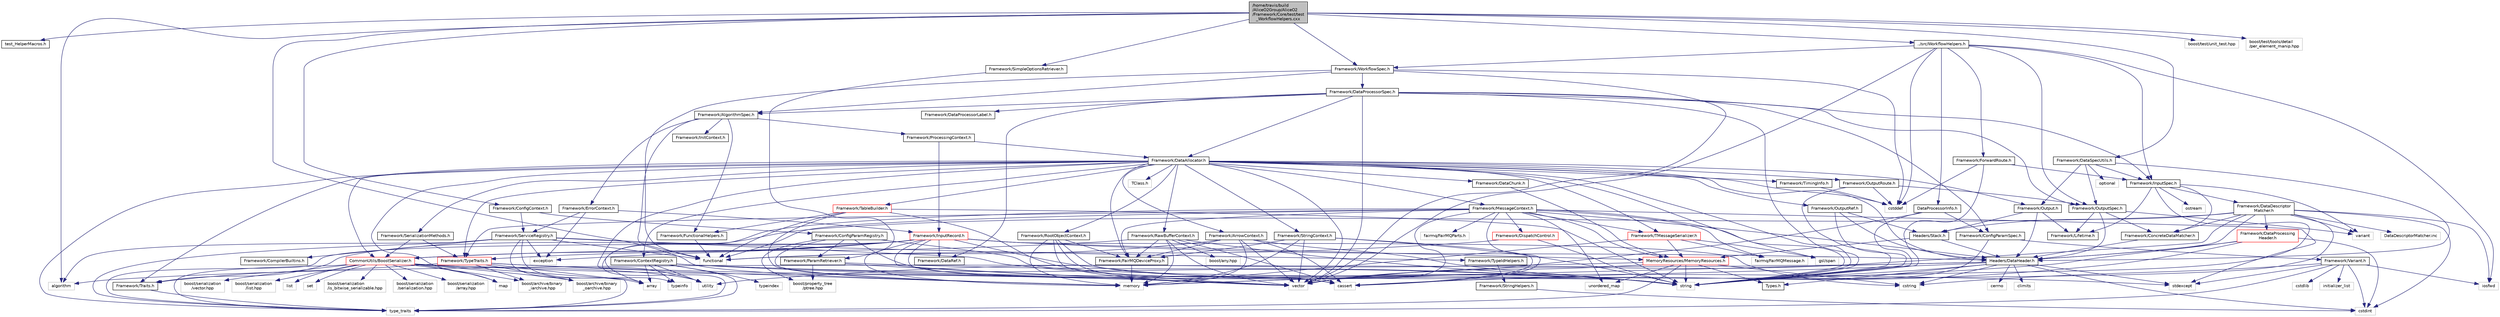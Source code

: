 digraph "/home/travis/build/AliceO2Group/AliceO2/Framework/Core/test/test_WorkflowHelpers.cxx"
{
 // INTERACTIVE_SVG=YES
  bgcolor="transparent";
  edge [fontname="Helvetica",fontsize="10",labelfontname="Helvetica",labelfontsize="10"];
  node [fontname="Helvetica",fontsize="10",shape=record];
  Node0 [label="/home/travis/build\l/AliceO2Group/AliceO2\l/Framework/Core/test/test\l_WorkflowHelpers.cxx",height=0.2,width=0.4,color="black", fillcolor="grey75", style="filled", fontcolor="black"];
  Node0 -> Node1 [color="midnightblue",fontsize="10",style="solid",fontname="Helvetica"];
  Node1 [label="test_HelperMacros.h",height=0.2,width=0.4,color="black",URL="$d1/dee/test__HelperMacros_8h.html"];
  Node0 -> Node2 [color="midnightblue",fontsize="10",style="solid",fontname="Helvetica"];
  Node2 [label="Framework/ConfigContext.h",height=0.2,width=0.4,color="black",URL="$d7/d2e/ConfigContext_8h.html"];
  Node2 -> Node3 [color="midnightblue",fontsize="10",style="solid",fontname="Helvetica"];
  Node3 [label="Framework/ConfigParamRegistry.h",height=0.2,width=0.4,color="black",URL="$de/dc6/ConfigParamRegistry_8h.html"];
  Node3 -> Node4 [color="midnightblue",fontsize="10",style="solid",fontname="Helvetica"];
  Node4 [label="Framework/ParamRetriever.h",height=0.2,width=0.4,color="black",URL="$df/d72/ParamRetriever_8h.html"];
  Node4 -> Node5 [color="midnightblue",fontsize="10",style="solid",fontname="Helvetica"];
  Node5 [label="boost/property_tree\l/ptree.hpp",height=0.2,width=0.4,color="grey75"];
  Node4 -> Node6 [color="midnightblue",fontsize="10",style="solid",fontname="Helvetica"];
  Node6 [label="string",height=0.2,width=0.4,color="grey75"];
  Node4 -> Node7 [color="midnightblue",fontsize="10",style="solid",fontname="Helvetica"];
  Node7 [label="vector",height=0.2,width=0.4,color="grey75"];
  Node3 -> Node5 [color="midnightblue",fontsize="10",style="solid",fontname="Helvetica"];
  Node3 -> Node8 [color="midnightblue",fontsize="10",style="solid",fontname="Helvetica"];
  Node8 [label="memory",height=0.2,width=0.4,color="grey75"];
  Node3 -> Node6 [color="midnightblue",fontsize="10",style="solid",fontname="Helvetica"];
  Node3 -> Node9 [color="midnightblue",fontsize="10",style="solid",fontname="Helvetica"];
  Node9 [label="cassert",height=0.2,width=0.4,color="grey75"];
  Node2 -> Node10 [color="midnightblue",fontsize="10",style="solid",fontname="Helvetica"];
  Node10 [label="Framework/ServiceRegistry.h",height=0.2,width=0.4,color="black",URL="$d8/d17/ServiceRegistry_8h.html"];
  Node10 -> Node11 [color="midnightblue",fontsize="10",style="solid",fontname="Helvetica"];
  Node11 [label="Framework/CompilerBuiltins.h",height=0.2,width=0.4,color="black",URL="$d9/de8/CompilerBuiltins_8h.html"];
  Node10 -> Node12 [color="midnightblue",fontsize="10",style="solid",fontname="Helvetica"];
  Node12 [label="Framework/TypeIdHelpers.h",height=0.2,width=0.4,color="black",URL="$d2/d9a/TypeIdHelpers_8h.html"];
  Node12 -> Node13 [color="midnightblue",fontsize="10",style="solid",fontname="Helvetica"];
  Node13 [label="Framework/StringHelpers.h",height=0.2,width=0.4,color="black",URL="$db/dff/StringHelpers_8h.html"];
  Node13 -> Node14 [color="midnightblue",fontsize="10",style="solid",fontname="Helvetica"];
  Node14 [label="cstdint",height=0.2,width=0.4,color="grey75"];
  Node10 -> Node15 [color="midnightblue",fontsize="10",style="solid",fontname="Helvetica"];
  Node15 [label="algorithm",height=0.2,width=0.4,color="grey75"];
  Node10 -> Node16 [color="midnightblue",fontsize="10",style="solid",fontname="Helvetica"];
  Node16 [label="array",height=0.2,width=0.4,color="grey75"];
  Node10 -> Node17 [color="midnightblue",fontsize="10",style="solid",fontname="Helvetica"];
  Node17 [label="exception",height=0.2,width=0.4,color="grey75"];
  Node10 -> Node18 [color="midnightblue",fontsize="10",style="solid",fontname="Helvetica"];
  Node18 [label="functional",height=0.2,width=0.4,color="grey75"];
  Node10 -> Node6 [color="midnightblue",fontsize="10",style="solid",fontname="Helvetica"];
  Node10 -> Node19 [color="midnightblue",fontsize="10",style="solid",fontname="Helvetica"];
  Node19 [label="type_traits",height=0.2,width=0.4,color="grey75"];
  Node10 -> Node20 [color="midnightblue",fontsize="10",style="solid",fontname="Helvetica"];
  Node20 [label="typeinfo",height=0.2,width=0.4,color="grey75"];
  Node0 -> Node21 [color="midnightblue",fontsize="10",style="solid",fontname="Helvetica"];
  Node21 [label="Framework/WorkflowSpec.h",height=0.2,width=0.4,color="black",URL="$df/da1/WorkflowSpec_8h.html"];
  Node21 -> Node22 [color="midnightblue",fontsize="10",style="solid",fontname="Helvetica"];
  Node22 [label="Framework/DataProcessorSpec.h",height=0.2,width=0.4,color="black",URL="$d0/df4/DataProcessorSpec_8h.html"];
  Node22 -> Node23 [color="midnightblue",fontsize="10",style="solid",fontname="Helvetica"];
  Node23 [label="Framework/AlgorithmSpec.h",height=0.2,width=0.4,color="black",URL="$d0/d14/AlgorithmSpec_8h.html"];
  Node23 -> Node24 [color="midnightblue",fontsize="10",style="solid",fontname="Helvetica"];
  Node24 [label="Framework/ProcessingContext.h",height=0.2,width=0.4,color="black",URL="$de/d6a/ProcessingContext_8h.html"];
  Node24 -> Node25 [color="midnightblue",fontsize="10",style="solid",fontname="Helvetica"];
  Node25 [label="Framework/InputRecord.h",height=0.2,width=0.4,color="red",URL="$d6/d5c/InputRecord_8h.html"];
  Node25 -> Node26 [color="midnightblue",fontsize="10",style="solid",fontname="Helvetica"];
  Node26 [label="Framework/DataRef.h",height=0.2,width=0.4,color="black",URL="$d5/dfb/DataRef_8h.html"];
  Node25 -> Node51 [color="midnightblue",fontsize="10",style="solid",fontname="Helvetica"];
  Node51 [label="Framework/TypeTraits.h",height=0.2,width=0.4,color="red",URL="$d0/d95/TypeTraits_8h.html"];
  Node51 -> Node19 [color="midnightblue",fontsize="10",style="solid",fontname="Helvetica"];
  Node51 -> Node7 [color="midnightblue",fontsize="10",style="solid",fontname="Helvetica"];
  Node51 -> Node8 [color="midnightblue",fontsize="10",style="solid",fontname="Helvetica"];
  Node51 -> Node52 [color="midnightblue",fontsize="10",style="solid",fontname="Helvetica"];
  Node52 [label="Framework/Traits.h",height=0.2,width=0.4,color="black",URL="$db/d31/Traits_8h.html"];
  Node52 -> Node19 [color="midnightblue",fontsize="10",style="solid",fontname="Helvetica"];
  Node51 -> Node53 [color="midnightblue",fontsize="10",style="solid",fontname="Helvetica"];
  Node53 [label="boost/archive/binary\l_iarchive.hpp",height=0.2,width=0.4,color="grey75"];
  Node51 -> Node54 [color="midnightblue",fontsize="10",style="solid",fontname="Helvetica"];
  Node54 [label="boost/archive/binary\l_oarchive.hpp",height=0.2,width=0.4,color="grey75"];
  Node25 -> Node52 [color="midnightblue",fontsize="10",style="solid",fontname="Helvetica"];
  Node25 -> Node37 [color="midnightblue",fontsize="10",style="solid",fontname="Helvetica"];
  Node37 [label="MemoryResources/MemoryResources.h",height=0.2,width=0.4,color="red",URL="$dc/d03/MemoryResources_8h.html"];
  Node37 -> Node42 [color="midnightblue",fontsize="10",style="solid",fontname="Helvetica"];
  Node42 [label="cstring",height=0.2,width=0.4,color="grey75"];
  Node37 -> Node6 [color="midnightblue",fontsize="10",style="solid",fontname="Helvetica"];
  Node37 -> Node19 [color="midnightblue",fontsize="10",style="solid",fontname="Helvetica"];
  Node37 -> Node43 [color="midnightblue",fontsize="10",style="solid",fontname="Helvetica"];
  Node43 [label="utility",height=0.2,width=0.4,color="grey75"];
  Node37 -> Node7 [color="midnightblue",fontsize="10",style="solid",fontname="Helvetica"];
  Node37 -> Node44 [color="midnightblue",fontsize="10",style="solid",fontname="Helvetica"];
  Node44 [label="unordered_map",height=0.2,width=0.4,color="grey75"];
  Node37 -> Node49 [color="midnightblue",fontsize="10",style="solid",fontname="Helvetica"];
  Node49 [label="Types.h",height=0.2,width=0.4,color="black",URL="$d7/df8/Types_8h.html"];
  Node25 -> Node68 [color="midnightblue",fontsize="10",style="solid",fontname="Helvetica"];
  Node68 [label="Headers/DataHeader.h",height=0.2,width=0.4,color="black",URL="$dc/dcd/DataHeader_8h.html"];
  Node68 -> Node14 [color="midnightblue",fontsize="10",style="solid",fontname="Helvetica"];
  Node68 -> Node8 [color="midnightblue",fontsize="10",style="solid",fontname="Helvetica"];
  Node68 -> Node9 [color="midnightblue",fontsize="10",style="solid",fontname="Helvetica"];
  Node68 -> Node42 [color="midnightblue",fontsize="10",style="solid",fontname="Helvetica"];
  Node68 -> Node15 [color="midnightblue",fontsize="10",style="solid",fontname="Helvetica"];
  Node68 -> Node69 [color="midnightblue",fontsize="10",style="solid",fontname="Helvetica"];
  Node69 [label="stdexcept",height=0.2,width=0.4,color="grey75"];
  Node68 -> Node6 [color="midnightblue",fontsize="10",style="solid",fontname="Helvetica"];
  Node68 -> Node70 [color="midnightblue",fontsize="10",style="solid",fontname="Helvetica"];
  Node70 [label="climits",height=0.2,width=0.4,color="grey75"];
  Node68 -> Node49 [color="midnightblue",fontsize="10",style="solid",fontname="Helvetica"];
  Node68 -> Node71 [color="midnightblue",fontsize="10",style="solid",fontname="Helvetica"];
  Node71 [label="cerrno",height=0.2,width=0.4,color="grey75"];
  Node25 -> Node56 [color="midnightblue",fontsize="10",style="solid",fontname="Helvetica"];
  Node56 [label="CommonUtils/BoostSerializer.h",height=0.2,width=0.4,color="red",URL="$d7/d91/BoostSerializer_8h.html",tooltip="Templatised boost serializer/deserializer for containers and base types. "];
  Node56 -> Node43 [color="midnightblue",fontsize="10",style="solid",fontname="Helvetica"];
  Node56 -> Node19 [color="midnightblue",fontsize="10",style="solid",fontname="Helvetica"];
  Node56 -> Node16 [color="midnightblue",fontsize="10",style="solid",fontname="Helvetica"];
  Node56 -> Node7 [color="midnightblue",fontsize="10",style="solid",fontname="Helvetica"];
  Node56 -> Node57 [color="midnightblue",fontsize="10",style="solid",fontname="Helvetica"];
  Node57 [label="list",height=0.2,width=0.4,color="grey75"];
  Node56 -> Node58 [color="midnightblue",fontsize="10",style="solid",fontname="Helvetica"];
  Node58 [label="map",height=0.2,width=0.4,color="grey75"];
  Node56 -> Node59 [color="midnightblue",fontsize="10",style="solid",fontname="Helvetica"];
  Node59 [label="set",height=0.2,width=0.4,color="grey75"];
  Node56 -> Node53 [color="midnightblue",fontsize="10",style="solid",fontname="Helvetica"];
  Node56 -> Node54 [color="midnightblue",fontsize="10",style="solid",fontname="Helvetica"];
  Node56 -> Node60 [color="midnightblue",fontsize="10",style="solid",fontname="Helvetica"];
  Node60 [label="boost/serialization\l/is_bitwise_serializable.hpp",height=0.2,width=0.4,color="grey75"];
  Node56 -> Node61 [color="midnightblue",fontsize="10",style="solid",fontname="Helvetica"];
  Node61 [label="boost/serialization\l/serialization.hpp",height=0.2,width=0.4,color="grey75"];
  Node56 -> Node62 [color="midnightblue",fontsize="10",style="solid",fontname="Helvetica"];
  Node62 [label="boost/serialization\l/array.hpp",height=0.2,width=0.4,color="grey75"];
  Node56 -> Node63 [color="midnightblue",fontsize="10",style="solid",fontname="Helvetica"];
  Node63 [label="boost/serialization\l/vector.hpp",height=0.2,width=0.4,color="grey75"];
  Node56 -> Node64 [color="midnightblue",fontsize="10",style="solid",fontname="Helvetica"];
  Node64 [label="boost/serialization\l/list.hpp",height=0.2,width=0.4,color="grey75"];
  Node25 -> Node6 [color="midnightblue",fontsize="10",style="solid",fontname="Helvetica"];
  Node25 -> Node7 [color="midnightblue",fontsize="10",style="solid",fontname="Helvetica"];
  Node25 -> Node42 [color="midnightblue",fontsize="10",style="solid",fontname="Helvetica"];
  Node25 -> Node9 [color="midnightblue",fontsize="10",style="solid",fontname="Helvetica"];
  Node25 -> Node17 [color="midnightblue",fontsize="10",style="solid",fontname="Helvetica"];
  Node25 -> Node8 [color="midnightblue",fontsize="10",style="solid",fontname="Helvetica"];
  Node25 -> Node19 [color="midnightblue",fontsize="10",style="solid",fontname="Helvetica"];
  Node24 -> Node92 [color="midnightblue",fontsize="10",style="solid",fontname="Helvetica"];
  Node92 [label="Framework/DataAllocator.h",height=0.2,width=0.4,color="black",URL="$d1/d28/DataAllocator_8h.html"];
  Node92 -> Node93 [color="midnightblue",fontsize="10",style="solid",fontname="Helvetica"];
  Node93 [label="Framework/ContextRegistry.h",height=0.2,width=0.4,color="black",URL="$df/d2f/ContextRegistry_8h.html"];
  Node93 -> Node20 [color="midnightblue",fontsize="10",style="solid",fontname="Helvetica"];
  Node93 -> Node94 [color="midnightblue",fontsize="10",style="solid",fontname="Helvetica"];
  Node94 [label="typeindex",height=0.2,width=0.4,color="grey75"];
  Node93 -> Node19 [color="midnightblue",fontsize="10",style="solid",fontname="Helvetica"];
  Node93 -> Node6 [color="midnightblue",fontsize="10",style="solid",fontname="Helvetica"];
  Node93 -> Node69 [color="midnightblue",fontsize="10",style="solid",fontname="Helvetica"];
  Node93 -> Node7 [color="midnightblue",fontsize="10",style="solid",fontname="Helvetica"];
  Node93 -> Node43 [color="midnightblue",fontsize="10",style="solid",fontname="Helvetica"];
  Node93 -> Node16 [color="midnightblue",fontsize="10",style="solid",fontname="Helvetica"];
  Node92 -> Node95 [color="midnightblue",fontsize="10",style="solid",fontname="Helvetica"];
  Node95 [label="Framework/MessageContext.h",height=0.2,width=0.4,color="black",URL="$dc/dc4/MessageContext_8h.html"];
  Node95 -> Node96 [color="midnightblue",fontsize="10",style="solid",fontname="Helvetica"];
  Node96 [label="Framework/DispatchControl.h",height=0.2,width=0.4,color="red",URL="$dd/dda/DispatchControl_8h.html"];
  Node96 -> Node18 [color="midnightblue",fontsize="10",style="solid",fontname="Helvetica"];
  Node96 -> Node6 [color="midnightblue",fontsize="10",style="solid",fontname="Helvetica"];
  Node95 -> Node99 [color="midnightblue",fontsize="10",style="solid",fontname="Helvetica"];
  Node99 [label="Framework/FairMQDeviceProxy.h",height=0.2,width=0.4,color="black",URL="$d8/d71/FairMQDeviceProxy_8h.html"];
  Node99 -> Node8 [color="midnightblue",fontsize="10",style="solid",fontname="Helvetica"];
  Node95 -> Node28 [color="midnightblue",fontsize="10",style="solid",fontname="Helvetica"];
  Node28 [label="Framework/TMessageSerializer.h",height=0.2,width=0.4,color="red",URL="$d8/d3c/TMessageSerializer_8h.html"];
  Node28 -> Node29 [color="midnightblue",fontsize="10",style="solid",fontname="Helvetica"];
  Node29 [label="fairmq/FairMQMessage.h",height=0.2,width=0.4,color="grey75"];
  Node28 -> Node35 [color="midnightblue",fontsize="10",style="solid",fontname="Helvetica"];
  Node35 [label="gsl/span",height=0.2,width=0.4,color="grey75"];
  Node28 -> Node8 [color="midnightblue",fontsize="10",style="solid",fontname="Helvetica"];
  Node28 -> Node37 [color="midnightblue",fontsize="10",style="solid",fontname="Helvetica"];
  Node95 -> Node51 [color="midnightblue",fontsize="10",style="solid",fontname="Helvetica"];
  Node95 -> Node68 [color="midnightblue",fontsize="10",style="solid",fontname="Helvetica"];
  Node95 -> Node37 [color="midnightblue",fontsize="10",style="solid",fontname="Helvetica"];
  Node95 -> Node29 [color="midnightblue",fontsize="10",style="solid",fontname="Helvetica"];
  Node95 -> Node100 [color="midnightblue",fontsize="10",style="solid",fontname="Helvetica"];
  Node100 [label="fairmq/FairMQParts.h",height=0.2,width=0.4,color="grey75"];
  Node95 -> Node9 [color="midnightblue",fontsize="10",style="solid",fontname="Helvetica"];
  Node95 -> Node18 [color="midnightblue",fontsize="10",style="solid",fontname="Helvetica"];
  Node95 -> Node69 [color="midnightblue",fontsize="10",style="solid",fontname="Helvetica"];
  Node95 -> Node6 [color="midnightblue",fontsize="10",style="solid",fontname="Helvetica"];
  Node95 -> Node19 [color="midnightblue",fontsize="10",style="solid",fontname="Helvetica"];
  Node95 -> Node44 [color="midnightblue",fontsize="10",style="solid",fontname="Helvetica"];
  Node95 -> Node7 [color="midnightblue",fontsize="10",style="solid",fontname="Helvetica"];
  Node92 -> Node101 [color="midnightblue",fontsize="10",style="solid",fontname="Helvetica"];
  Node101 [label="Framework/RootObjectContext.h",height=0.2,width=0.4,color="black",URL="$d2/d80/RootObjectContext_8h.html"];
  Node101 -> Node99 [color="midnightblue",fontsize="10",style="solid",fontname="Helvetica"];
  Node101 -> Node7 [color="midnightblue",fontsize="10",style="solid",fontname="Helvetica"];
  Node101 -> Node9 [color="midnightblue",fontsize="10",style="solid",fontname="Helvetica"];
  Node101 -> Node6 [color="midnightblue",fontsize="10",style="solid",fontname="Helvetica"];
  Node101 -> Node8 [color="midnightblue",fontsize="10",style="solid",fontname="Helvetica"];
  Node92 -> Node102 [color="midnightblue",fontsize="10",style="solid",fontname="Helvetica"];
  Node102 [label="Framework/StringContext.h",height=0.2,width=0.4,color="black",URL="$dd/df6/StringContext_8h.html"];
  Node102 -> Node99 [color="midnightblue",fontsize="10",style="solid",fontname="Helvetica"];
  Node102 -> Node7 [color="midnightblue",fontsize="10",style="solid",fontname="Helvetica"];
  Node102 -> Node9 [color="midnightblue",fontsize="10",style="solid",fontname="Helvetica"];
  Node102 -> Node6 [color="midnightblue",fontsize="10",style="solid",fontname="Helvetica"];
  Node102 -> Node8 [color="midnightblue",fontsize="10",style="solid",fontname="Helvetica"];
  Node92 -> Node103 [color="midnightblue",fontsize="10",style="solid",fontname="Helvetica"];
  Node103 [label="Framework/ArrowContext.h",height=0.2,width=0.4,color="black",URL="$d8/da2/ArrowContext_8h.html"];
  Node103 -> Node99 [color="midnightblue",fontsize="10",style="solid",fontname="Helvetica"];
  Node103 -> Node9 [color="midnightblue",fontsize="10",style="solid",fontname="Helvetica"];
  Node103 -> Node18 [color="midnightblue",fontsize="10",style="solid",fontname="Helvetica"];
  Node103 -> Node8 [color="midnightblue",fontsize="10",style="solid",fontname="Helvetica"];
  Node103 -> Node6 [color="midnightblue",fontsize="10",style="solid",fontname="Helvetica"];
  Node103 -> Node7 [color="midnightblue",fontsize="10",style="solid",fontname="Helvetica"];
  Node92 -> Node104 [color="midnightblue",fontsize="10",style="solid",fontname="Helvetica"];
  Node104 [label="Framework/RawBufferContext.h",height=0.2,width=0.4,color="black",URL="$d8/d25/RawBufferContext_8h.html",tooltip=" "];
  Node104 -> Node99 [color="midnightblue",fontsize="10",style="solid",fontname="Helvetica"];
  Node104 -> Node56 [color="midnightblue",fontsize="10",style="solid",fontname="Helvetica"];
  Node104 -> Node7 [color="midnightblue",fontsize="10",style="solid",fontname="Helvetica"];
  Node104 -> Node9 [color="midnightblue",fontsize="10",style="solid",fontname="Helvetica"];
  Node104 -> Node6 [color="midnightblue",fontsize="10",style="solid",fontname="Helvetica"];
  Node104 -> Node8 [color="midnightblue",fontsize="10",style="solid",fontname="Helvetica"];
  Node104 -> Node105 [color="midnightblue",fontsize="10",style="solid",fontname="Helvetica"];
  Node105 [label="boost/any.hpp",height=0.2,width=0.4,color="grey75"];
  Node92 -> Node56 [color="midnightblue",fontsize="10",style="solid",fontname="Helvetica"];
  Node92 -> Node106 [color="midnightblue",fontsize="10",style="solid",fontname="Helvetica"];
  Node106 [label="Framework/Output.h",height=0.2,width=0.4,color="black",URL="$d3/ddf/Output_8h.html"];
  Node106 -> Node68 [color="midnightblue",fontsize="10",style="solid",fontname="Helvetica"];
  Node106 -> Node76 [color="midnightblue",fontsize="10",style="solid",fontname="Helvetica"];
  Node76 [label="Framework/Lifetime.h",height=0.2,width=0.4,color="black",URL="$dc/dca/Lifetime_8h.html"];
  Node106 -> Node82 [color="midnightblue",fontsize="10",style="solid",fontname="Helvetica"];
  Node82 [label="Headers/Stack.h",height=0.2,width=0.4,color="black",URL="$d4/d00/Headers_2include_2Headers_2Stack_8h.html"];
  Node82 -> Node37 [color="midnightblue",fontsize="10",style="solid",fontname="Helvetica"];
  Node82 -> Node68 [color="midnightblue",fontsize="10",style="solid",fontname="Helvetica"];
  Node92 -> Node107 [color="midnightblue",fontsize="10",style="solid",fontname="Helvetica"];
  Node107 [label="Framework/OutputRef.h",height=0.2,width=0.4,color="black",URL="$d6/d5a/OutputRef_8h.html"];
  Node107 -> Node68 [color="midnightblue",fontsize="10",style="solid",fontname="Helvetica"];
  Node107 -> Node82 [color="midnightblue",fontsize="10",style="solid",fontname="Helvetica"];
  Node107 -> Node6 [color="midnightblue",fontsize="10",style="solid",fontname="Helvetica"];
  Node92 -> Node108 [color="midnightblue",fontsize="10",style="solid",fontname="Helvetica"];
  Node108 [label="Framework/OutputRoute.h",height=0.2,width=0.4,color="black",URL="$d6/df4/OutputRoute_8h.html"];
  Node108 -> Node109 [color="midnightblue",fontsize="10",style="solid",fontname="Helvetica"];
  Node109 [label="Framework/OutputSpec.h",height=0.2,width=0.4,color="black",URL="$db/d2d/OutputSpec_8h.html"];
  Node109 -> Node68 [color="midnightblue",fontsize="10",style="solid",fontname="Helvetica"];
  Node109 -> Node76 [color="midnightblue",fontsize="10",style="solid",fontname="Helvetica"];
  Node109 -> Node78 [color="midnightblue",fontsize="10",style="solid",fontname="Helvetica"];
  Node78 [label="Framework/ConcreteDataMatcher.h",height=0.2,width=0.4,color="black",URL="$d0/d1b/ConcreteDataMatcher_8h.html"];
  Node78 -> Node68 [color="midnightblue",fontsize="10",style="solid",fontname="Helvetica"];
  Node109 -> Node84 [color="midnightblue",fontsize="10",style="solid",fontname="Helvetica"];
  Node84 [label="variant",height=0.2,width=0.4,color="grey75"];
  Node108 -> Node87 [color="midnightblue",fontsize="10",style="solid",fontname="Helvetica"];
  Node87 [label="cstddef",height=0.2,width=0.4,color="grey75"];
  Node108 -> Node6 [color="midnightblue",fontsize="10",style="solid",fontname="Helvetica"];
  Node92 -> Node110 [color="midnightblue",fontsize="10",style="solid",fontname="Helvetica"];
  Node110 [label="Framework/DataChunk.h",height=0.2,width=0.4,color="black",URL="$d7/d31/DataChunk_8h.html"];
  Node110 -> Node37 [color="midnightblue",fontsize="10",style="solid",fontname="Helvetica"];
  Node92 -> Node99 [color="midnightblue",fontsize="10",style="solid",fontname="Helvetica"];
  Node92 -> Node111 [color="midnightblue",fontsize="10",style="solid",fontname="Helvetica"];
  Node111 [label="Framework/TimingInfo.h",height=0.2,width=0.4,color="black",URL="$da/d2b/TimingInfo_8h.html"];
  Node111 -> Node87 [color="midnightblue",fontsize="10",style="solid",fontname="Helvetica"];
  Node92 -> Node28 [color="midnightblue",fontsize="10",style="solid",fontname="Helvetica"];
  Node92 -> Node51 [color="midnightblue",fontsize="10",style="solid",fontname="Helvetica"];
  Node92 -> Node52 [color="midnightblue",fontsize="10",style="solid",fontname="Helvetica"];
  Node92 -> Node50 [color="midnightblue",fontsize="10",style="solid",fontname="Helvetica"];
  Node50 [label="Framework/SerializationMethods.h",height=0.2,width=0.4,color="black",URL="$d1/d53/SerializationMethods_8h.html",tooltip="Type wrappers for enfording a specific serialization method. "];
  Node50 -> Node51 [color="midnightblue",fontsize="10",style="solid",fontname="Helvetica"];
  Node50 -> Node56 [color="midnightblue",fontsize="10",style="solid",fontname="Helvetica"];
  Node92 -> Node112 [color="midnightblue",fontsize="10",style="solid",fontname="Helvetica"];
  Node112 [label="Framework/TableBuilder.h",height=0.2,width=0.4,color="red",URL="$d5/d98/TableBuilder_8h.html"];
  Node112 -> Node114 [color="midnightblue",fontsize="10",style="solid",fontname="Helvetica"];
  Node114 [label="Framework/FunctionalHelpers.h",height=0.2,width=0.4,color="black",URL="$de/d9b/FunctionalHelpers_8h.html"];
  Node114 -> Node18 [color="midnightblue",fontsize="10",style="solid",fontname="Helvetica"];
  Node112 -> Node18 [color="midnightblue",fontsize="10",style="solid",fontname="Helvetica"];
  Node112 -> Node7 [color="midnightblue",fontsize="10",style="solid",fontname="Helvetica"];
  Node112 -> Node6 [color="midnightblue",fontsize="10",style="solid",fontname="Helvetica"];
  Node112 -> Node8 [color="midnightblue",fontsize="10",style="solid",fontname="Helvetica"];
  Node92 -> Node68 [color="midnightblue",fontsize="10",style="solid",fontname="Helvetica"];
  Node92 -> Node72 [color="midnightblue",fontsize="10",style="solid",fontname="Helvetica"];
  Node72 [label="TClass.h",height=0.2,width=0.4,color="grey75"];
  Node92 -> Node35 [color="midnightblue",fontsize="10",style="solid",fontname="Helvetica"];
  Node92 -> Node7 [color="midnightblue",fontsize="10",style="solid",fontname="Helvetica"];
  Node92 -> Node58 [color="midnightblue",fontsize="10",style="solid",fontname="Helvetica"];
  Node92 -> Node6 [color="midnightblue",fontsize="10",style="solid",fontname="Helvetica"];
  Node92 -> Node43 [color="midnightblue",fontsize="10",style="solid",fontname="Helvetica"];
  Node92 -> Node19 [color="midnightblue",fontsize="10",style="solid",fontname="Helvetica"];
  Node92 -> Node87 [color="midnightblue",fontsize="10",style="solid",fontname="Helvetica"];
  Node23 -> Node127 [color="midnightblue",fontsize="10",style="solid",fontname="Helvetica"];
  Node127 [label="Framework/ErrorContext.h",height=0.2,width=0.4,color="black",URL="$d7/dad/ErrorContext_8h.html"];
  Node127 -> Node25 [color="midnightblue",fontsize="10",style="solid",fontname="Helvetica"];
  Node127 -> Node10 [color="midnightblue",fontsize="10",style="solid",fontname="Helvetica"];
  Node127 -> Node17 [color="midnightblue",fontsize="10",style="solid",fontname="Helvetica"];
  Node23 -> Node128 [color="midnightblue",fontsize="10",style="solid",fontname="Helvetica"];
  Node128 [label="Framework/InitContext.h",height=0.2,width=0.4,color="black",URL="$d4/d2b/InitContext_8h.html"];
  Node23 -> Node114 [color="midnightblue",fontsize="10",style="solid",fontname="Helvetica"];
  Node23 -> Node18 [color="midnightblue",fontsize="10",style="solid",fontname="Helvetica"];
  Node22 -> Node129 [color="midnightblue",fontsize="10",style="solid",fontname="Helvetica"];
  Node129 [label="Framework/ConfigParamSpec.h",height=0.2,width=0.4,color="black",URL="$d0/d1c/ConfigParamSpec_8h.html"];
  Node129 -> Node130 [color="midnightblue",fontsize="10",style="solid",fontname="Helvetica"];
  Node130 [label="Framework/Variant.h",height=0.2,width=0.4,color="black",URL="$de/d56/Variant_8h.html"];
  Node130 -> Node19 [color="midnightblue",fontsize="10",style="solid",fontname="Helvetica"];
  Node130 -> Node42 [color="midnightblue",fontsize="10",style="solid",fontname="Helvetica"];
  Node130 -> Node14 [color="midnightblue",fontsize="10",style="solid",fontname="Helvetica"];
  Node130 -> Node131 [color="midnightblue",fontsize="10",style="solid",fontname="Helvetica"];
  Node131 [label="cstdlib",height=0.2,width=0.4,color="grey75"];
  Node130 -> Node69 [color="midnightblue",fontsize="10",style="solid",fontname="Helvetica"];
  Node130 -> Node83 [color="midnightblue",fontsize="10",style="solid",fontname="Helvetica"];
  Node83 [label="iosfwd",height=0.2,width=0.4,color="grey75"];
  Node130 -> Node132 [color="midnightblue",fontsize="10",style="solid",fontname="Helvetica"];
  Node132 [label="initializer_list",height=0.2,width=0.4,color="grey75"];
  Node129 -> Node6 [color="midnightblue",fontsize="10",style="solid",fontname="Helvetica"];
  Node22 -> Node92 [color="midnightblue",fontsize="10",style="solid",fontname="Helvetica"];
  Node22 -> Node133 [color="midnightblue",fontsize="10",style="solid",fontname="Helvetica"];
  Node133 [label="Framework/DataProcessorLabel.h",height=0.2,width=0.4,color="black",URL="$d1/df2/DataProcessorLabel_8h.html"];
  Node22 -> Node26 [color="midnightblue",fontsize="10",style="solid",fontname="Helvetica"];
  Node22 -> Node77 [color="midnightblue",fontsize="10",style="solid",fontname="Helvetica"];
  Node77 [label="Framework/InputSpec.h",height=0.2,width=0.4,color="black",URL="$d5/d3f/InputSpec_8h.html"];
  Node77 -> Node76 [color="midnightblue",fontsize="10",style="solid",fontname="Helvetica"];
  Node77 -> Node78 [color="midnightblue",fontsize="10",style="solid",fontname="Helvetica"];
  Node77 -> Node79 [color="midnightblue",fontsize="10",style="solid",fontname="Helvetica"];
  Node79 [label="Framework/DataDescriptor\lMatcher.h",height=0.2,width=0.4,color="black",URL="$d3/da3/DataDescriptorMatcher_8h.html"];
  Node79 -> Node78 [color="midnightblue",fontsize="10",style="solid",fontname="Helvetica"];
  Node79 -> Node80 [color="midnightblue",fontsize="10",style="solid",fontname="Helvetica"];
  Node80 [label="Framework/DataProcessing\lHeader.h",height=0.2,width=0.4,color="red",URL="$d6/dc9/DataProcessingHeader_8h.html"];
  Node80 -> Node68 [color="midnightblue",fontsize="10",style="solid",fontname="Helvetica"];
  Node80 -> Node14 [color="midnightblue",fontsize="10",style="solid",fontname="Helvetica"];
  Node80 -> Node8 [color="midnightblue",fontsize="10",style="solid",fontname="Helvetica"];
  Node80 -> Node9 [color="midnightblue",fontsize="10",style="solid",fontname="Helvetica"];
  Node79 -> Node68 [color="midnightblue",fontsize="10",style="solid",fontname="Helvetica"];
  Node79 -> Node82 [color="midnightblue",fontsize="10",style="solid",fontname="Helvetica"];
  Node79 -> Node16 [color="midnightblue",fontsize="10",style="solid",fontname="Helvetica"];
  Node79 -> Node14 [color="midnightblue",fontsize="10",style="solid",fontname="Helvetica"];
  Node79 -> Node83 [color="midnightblue",fontsize="10",style="solid",fontname="Helvetica"];
  Node79 -> Node6 [color="midnightblue",fontsize="10",style="solid",fontname="Helvetica"];
  Node79 -> Node84 [color="midnightblue",fontsize="10",style="solid",fontname="Helvetica"];
  Node79 -> Node7 [color="midnightblue",fontsize="10",style="solid",fontname="Helvetica"];
  Node79 -> Node85 [color="midnightblue",fontsize="10",style="solid",fontname="Helvetica"];
  Node85 [label="DataDescriptorMatcher.inc",height=0.2,width=0.4,color="grey75"];
  Node77 -> Node6 [color="midnightblue",fontsize="10",style="solid",fontname="Helvetica"];
  Node77 -> Node86 [color="midnightblue",fontsize="10",style="solid",fontname="Helvetica"];
  Node86 [label="ostream",height=0.2,width=0.4,color="grey75"];
  Node77 -> Node84 [color="midnightblue",fontsize="10",style="solid",fontname="Helvetica"];
  Node22 -> Node109 [color="midnightblue",fontsize="10",style="solid",fontname="Helvetica"];
  Node22 -> Node6 [color="midnightblue",fontsize="10",style="solid",fontname="Helvetica"];
  Node22 -> Node7 [color="midnightblue",fontsize="10",style="solid",fontname="Helvetica"];
  Node21 -> Node23 [color="midnightblue",fontsize="10",style="solid",fontname="Helvetica"];
  Node21 -> Node7 [color="midnightblue",fontsize="10",style="solid",fontname="Helvetica"];
  Node21 -> Node18 [color="midnightblue",fontsize="10",style="solid",fontname="Helvetica"];
  Node21 -> Node87 [color="midnightblue",fontsize="10",style="solid",fontname="Helvetica"];
  Node0 -> Node134 [color="midnightblue",fontsize="10",style="solid",fontname="Helvetica"];
  Node134 [label="Framework/DataSpecUtils.h",height=0.2,width=0.4,color="black",URL="$d6/d68/DataSpecUtils_8h.html"];
  Node134 -> Node109 [color="midnightblue",fontsize="10",style="solid",fontname="Helvetica"];
  Node134 -> Node77 [color="midnightblue",fontsize="10",style="solid",fontname="Helvetica"];
  Node134 -> Node68 [color="midnightblue",fontsize="10",style="solid",fontname="Helvetica"];
  Node134 -> Node106 [color="midnightblue",fontsize="10",style="solid",fontname="Helvetica"];
  Node134 -> Node88 [color="midnightblue",fontsize="10",style="solid",fontname="Helvetica"];
  Node88 [label="optional",height=0.2,width=0.4,color="grey75"];
  Node0 -> Node135 [color="midnightblue",fontsize="10",style="solid",fontname="Helvetica"];
  Node135 [label="Framework/SimpleOptionsRetriever.h",height=0.2,width=0.4,color="black",URL="$dd/d34/SimpleOptionsRetriever_8h.html"];
  Node135 -> Node4 [color="midnightblue",fontsize="10",style="solid",fontname="Helvetica"];
  Node0 -> Node136 [color="midnightblue",fontsize="10",style="solid",fontname="Helvetica"];
  Node136 [label="../src/WorkflowHelpers.h",height=0.2,width=0.4,color="black",URL="$d9/da0/WorkflowHelpers_8h.html"];
  Node136 -> Node77 [color="midnightblue",fontsize="10",style="solid",fontname="Helvetica"];
  Node136 -> Node109 [color="midnightblue",fontsize="10",style="solid",fontname="Helvetica"];
  Node136 -> Node137 [color="midnightblue",fontsize="10",style="solid",fontname="Helvetica"];
  Node137 [label="Framework/ForwardRoute.h",height=0.2,width=0.4,color="black",URL="$d7/d12/ForwardRoute_8h.html"];
  Node137 -> Node77 [color="midnightblue",fontsize="10",style="solid",fontname="Helvetica"];
  Node137 -> Node87 [color="midnightblue",fontsize="10",style="solid",fontname="Helvetica"];
  Node137 -> Node6 [color="midnightblue",fontsize="10",style="solid",fontname="Helvetica"];
  Node136 -> Node21 [color="midnightblue",fontsize="10",style="solid",fontname="Helvetica"];
  Node136 -> Node138 [color="midnightblue",fontsize="10",style="solid",fontname="Helvetica"];
  Node138 [label="DataProcessorInfo.h",height=0.2,width=0.4,color="black",URL="$d3/db3/DataProcessorInfo_8h.html"];
  Node138 -> Node129 [color="midnightblue",fontsize="10",style="solid",fontname="Helvetica"];
  Node138 -> Node6 [color="midnightblue",fontsize="10",style="solid",fontname="Helvetica"];
  Node138 -> Node7 [color="midnightblue",fontsize="10",style="solid",fontname="Helvetica"];
  Node136 -> Node87 [color="midnightblue",fontsize="10",style="solid",fontname="Helvetica"];
  Node136 -> Node7 [color="midnightblue",fontsize="10",style="solid",fontname="Helvetica"];
  Node136 -> Node83 [color="midnightblue",fontsize="10",style="solid",fontname="Helvetica"];
  Node0 -> Node139 [color="midnightblue",fontsize="10",style="solid",fontname="Helvetica"];
  Node139 [label="boost/test/unit_test.hpp",height=0.2,width=0.4,color="grey75"];
  Node0 -> Node140 [color="midnightblue",fontsize="10",style="solid",fontname="Helvetica"];
  Node140 [label="boost/test/tools/detail\l/per_element_manip.hpp",height=0.2,width=0.4,color="grey75"];
  Node0 -> Node15 [color="midnightblue",fontsize="10",style="solid",fontname="Helvetica"];
  Node0 -> Node8 [color="midnightblue",fontsize="10",style="solid",fontname="Helvetica"];
}
